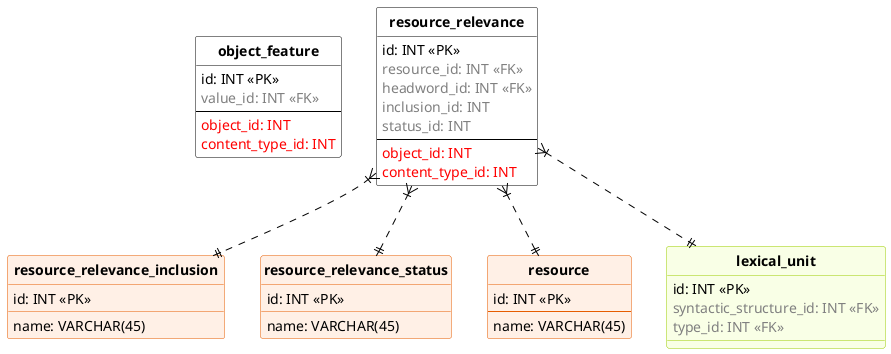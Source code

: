 @startuml ER

skinparam class {
  backgroundColor white
  backgroundColor<<sense>> #e8f5fc
  backgroundColor<<sense_frame>> #f9ecf9
  backgroundColor<<lexical_unit>> #f9ffe6
  backgroundColor<<syntactic_structure>> #f9f2ec
  backgroundColor<<morphological>> #e6ffe6
  backgroundColor<<example>> #ffffe6
  backgroundColor<<feature>> #f2f2f2
  backgroundColor<<multilingual>> #ffe6e6
  backgroundColor<<connections>> #fff0e6
  borderColor black
  borderColor<<sense>> #5FB8EC
  borderColor<<sense_frame>> #d477d4
  borderColor<<lexical_unit>> #9ccc00
  borderColor<<syntactic_structure>> #996633
  borderColor<<morphological>> #00b300
  borderColor<<example>> #cccc00
  borderColor<<feature>> #737373
  borderColor<<multilingual>> #b30000
  borderColor<<connections>> #e65c00
  arrowColor black
}

skinparam rectangle {
  backgroundColor white
  borderColor<<sense>> #5FB8EC
  borderColor<<sense_frame>> #d477d4
  borderColor<<lexical_unit>> #9ccc00
  borderColor<<syntactic_structure>> #996633
  borderColor<<morphological>> #00b300
  borderColor<<example>> #cccc00
  borderColor<<feature>> #737373
  borderColor<<multilingual>> #b30000
  borderColor<<connections>> #e65c00
}

skinparam backgroundcolor transparent
'left to right direction
hide circle
hide stereotype
'hide members

entity "<U+0020>**object_feature** " as object_feature {
    id: INT <<PK>>
    <color:#gray>value_id: INT <<FK>>
    --
    <color:#red>object_id: INT
    <color:#red>content_type_id: INT
  }

entity "<U+0020>**resource_relevance** " as resource_relevance {
  id: INT <<PK>>
  <color:#gray>resource_id: INT <<FK>>
  <color:#gray>headword_id: INT <<FK>>
  <color:#gray>inclusion_id: INT
  <color:#gray>status_id: INT
  --
  <color:red>object_id: INT
  <color:red>content_type_id: INT
}

entity "<U+0020>**resource_relevance_inclusion** " as resource_relevance_inclusion <<connections>> {
  id: INT <<PK>>
  name: VARCHAR(45)
}

entity "**resource_relevance_status**" as resource_relevance_status <<connections>> {
  id: INT <<PK>>
  name: VARCHAR(45)
}

entity "**resource**" as resource <<connections>> {
  id: INT <<PK>>
  --
  name: VARCHAR(45)
}

entity "<U+0020>**lexical_unit** " as lexical_unit <<lexical_unit>> {
  id: INT <<PK>>
  <color:#gray>syntactic_structure_id: INT <<FK>>
  <color:#gray>type_id: INT <<FK>>
}

resource_relevance }|..|| resource_relevance_inclusion
resource_relevance }|..|| resource_relevance_status
resource_relevance }|..|| resource
resource_relevance }|..|| lexical_unit

@enduml